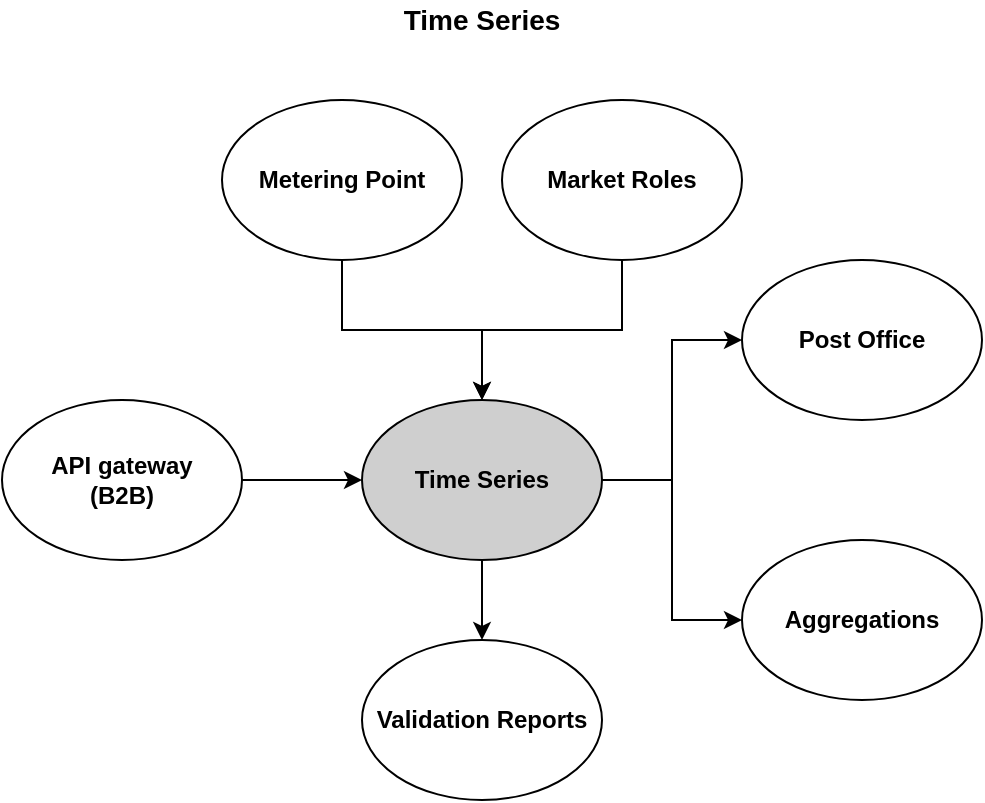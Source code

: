 <mxfile version="14.4.3" type="device"><diagram id="i0IDfQbFjuN1mEYx1GNR" name="Side-1"><mxGraphModel dx="1328" dy="880" grid="1" gridSize="10" guides="1" tooltips="1" connect="1" arrows="1" fold="1" page="1" pageScale="1" pageWidth="827" pageHeight="1169" math="0" shadow="0"><root><mxCell id="0"/><mxCell id="1" parent="0"/><mxCell id="6Yy5RVIUiRxm1Iaf99So-5" value="" style="edgeStyle=orthogonalEdgeStyle;rounded=0;orthogonalLoop=1;jettySize=auto;html=1;entryX=0;entryY=0.5;entryDx=0;entryDy=0;" edge="1" parent="1" source="6Yy5RVIUiRxm1Iaf99So-1" target="6Yy5RVIUiRxm1Iaf99So-10"><mxGeometry relative="1" as="geometry"/></mxCell><mxCell id="6Yy5RVIUiRxm1Iaf99So-8" value="" style="edgeStyle=orthogonalEdgeStyle;rounded=0;orthogonalLoop=1;jettySize=auto;html=1;" edge="1" parent="1" source="6Yy5RVIUiRxm1Iaf99So-1" target="6Yy5RVIUiRxm1Iaf99So-7"><mxGeometry relative="1" as="geometry"/></mxCell><mxCell id="6Yy5RVIUiRxm1Iaf99So-1" value="&lt;b&gt;Time Series&lt;/b&gt;" style="ellipse;whiteSpace=wrap;html=1;fillColor=#CFCFCF;" vertex="1" parent="1"><mxGeometry x="350" y="410" width="120" height="80" as="geometry"/></mxCell><mxCell id="6Yy5RVIUiRxm1Iaf99So-6" value="" style="edgeStyle=orthogonalEdgeStyle;rounded=0;orthogonalLoop=1;jettySize=auto;html=1;" edge="1" parent="1" source="6Yy5RVIUiRxm1Iaf99So-2" target="6Yy5RVIUiRxm1Iaf99So-1"><mxGeometry relative="1" as="geometry"/></mxCell><mxCell id="6Yy5RVIUiRxm1Iaf99So-2" value="&lt;b&gt;API gateway&lt;br&gt;(B2B)&lt;br&gt;&lt;/b&gt;" style="ellipse;whiteSpace=wrap;html=1;" vertex="1" parent="1"><mxGeometry x="170" y="410" width="120" height="80" as="geometry"/></mxCell><mxCell id="6Yy5RVIUiRxm1Iaf99So-4" value="&lt;b&gt;Post Office&lt;/b&gt;" style="ellipse;whiteSpace=wrap;html=1;" vertex="1" parent="1"><mxGeometry x="540" y="340" width="120" height="80" as="geometry"/></mxCell><mxCell id="6Yy5RVIUiRxm1Iaf99So-7" value="&lt;b&gt;Validation Reports&lt;/b&gt;" style="ellipse;whiteSpace=wrap;html=1;" vertex="1" parent="1"><mxGeometry x="350" y="530" width="120" height="80" as="geometry"/></mxCell><mxCell id="6Yy5RVIUiRxm1Iaf99So-9" value="&lt;b&gt;&lt;font style=&quot;font-size: 14px&quot;&gt;Time Series&lt;/font&gt;&lt;/b&gt;" style="text;html=1;strokeColor=none;fillColor=none;align=center;verticalAlign=middle;whiteSpace=wrap;rounded=0;" vertex="1" parent="1"><mxGeometry x="310" y="210" width="200" height="20" as="geometry"/></mxCell><mxCell id="6Yy5RVIUiRxm1Iaf99So-10" value="&lt;b&gt;Aggregations&lt;/b&gt;" style="ellipse;whiteSpace=wrap;html=1;" vertex="1" parent="1"><mxGeometry x="540" y="480" width="120" height="80" as="geometry"/></mxCell><mxCell id="6Yy5RVIUiRxm1Iaf99So-11" value="" style="edgeStyle=orthogonalEdgeStyle;rounded=0;orthogonalLoop=1;jettySize=auto;html=1;entryX=0;entryY=0.5;entryDx=0;entryDy=0;exitX=1;exitY=0.5;exitDx=0;exitDy=0;" edge="1" parent="1" source="6Yy5RVIUiRxm1Iaf99So-1" target="6Yy5RVIUiRxm1Iaf99So-4"><mxGeometry relative="1" as="geometry"><mxPoint x="480" y="460" as="sourcePoint"/><mxPoint x="550" y="530" as="targetPoint"/></mxGeometry></mxCell><mxCell id="6Yy5RVIUiRxm1Iaf99So-13" value="" style="edgeStyle=orthogonalEdgeStyle;rounded=0;orthogonalLoop=1;jettySize=auto;html=1;" edge="1" parent="1" source="6Yy5RVIUiRxm1Iaf99So-12" target="6Yy5RVIUiRxm1Iaf99So-1"><mxGeometry relative="1" as="geometry"/></mxCell><mxCell id="6Yy5RVIUiRxm1Iaf99So-12" value="&lt;b&gt;Market Roles&lt;/b&gt;" style="ellipse;whiteSpace=wrap;html=1;" vertex="1" parent="1"><mxGeometry x="420" y="260" width="120" height="80" as="geometry"/></mxCell><mxCell id="6Yy5RVIUiRxm1Iaf99So-15" value="" style="edgeStyle=orthogonalEdgeStyle;rounded=0;orthogonalLoop=1;jettySize=auto;html=1;entryX=0.5;entryY=0;entryDx=0;entryDy=0;" edge="1" parent="1" source="6Yy5RVIUiRxm1Iaf99So-14" target="6Yy5RVIUiRxm1Iaf99So-1"><mxGeometry relative="1" as="geometry"/></mxCell><mxCell id="6Yy5RVIUiRxm1Iaf99So-14" value="&lt;b&gt;Metering Point&lt;/b&gt;" style="ellipse;whiteSpace=wrap;html=1;" vertex="1" parent="1"><mxGeometry x="280" y="260" width="120" height="80" as="geometry"/></mxCell></root></mxGraphModel></diagram></mxfile>
